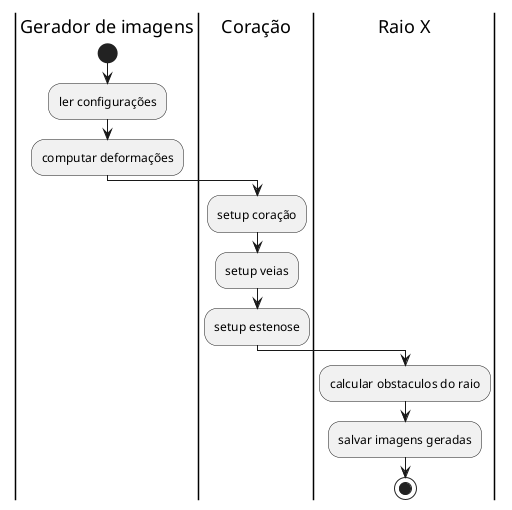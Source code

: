 @startuml diagramaDeAtividade

|Gerador de imagens|
start

:ler configurações;
:computar deformações;

|Coração|
:setup coração;
:setup veias;
:setup estenose;

|Raio X|
:calcular obstaculos do raio;
:salvar imagens geradas;

stop

@enduml